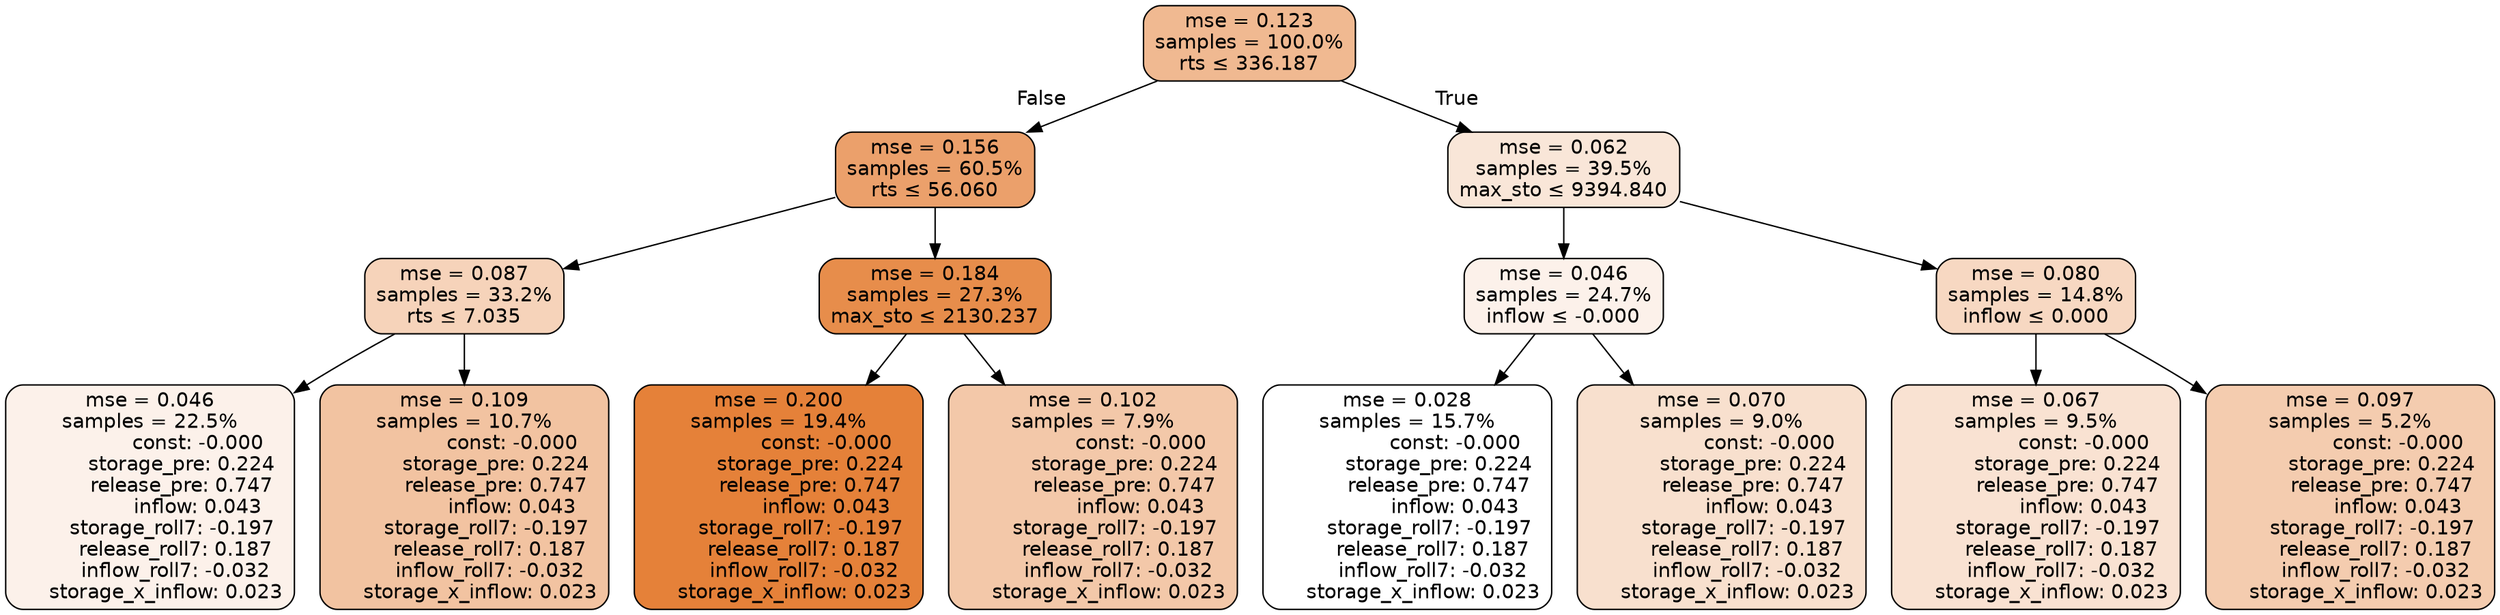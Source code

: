 digraph tree {
node [shape=rectangle, style="filled, rounded", color="black", fontname=helvetica] ;
edge [fontname=helvetica] ;
	"0" [label="mse = 0.123
samples = 100.0%
rts &le; 336.187", fillcolor="#f0b991"]
	"1" [label="mse = 0.156
samples = 60.5%
rts &le; 56.060", fillcolor="#eba06b"]
	"2" [label="mse = 0.087
samples = 33.2%
rts &le; 7.035", fillcolor="#f6d3ba"]
	"3" [label="mse = 0.046
samples = 22.5%
               const: -0.000
          storage_pre: 0.224
          release_pre: 0.747
               inflow: 0.043
       storage_roll7: -0.197
        release_roll7: 0.187
        inflow_roll7: -0.032
     storage_x_inflow: 0.023", fillcolor="#fcf1ea"]
	"4" [label="mse = 0.109
samples = 10.7%
               const: -0.000
          storage_pre: 0.224
          release_pre: 0.747
               inflow: 0.043
       storage_roll7: -0.197
        release_roll7: 0.187
        inflow_roll7: -0.032
     storage_x_inflow: 0.023", fillcolor="#f2c3a1"]
	"5" [label="mse = 0.184
samples = 27.3%
max_sto &le; 2130.237", fillcolor="#e78d4b"]
	"6" [label="mse = 0.200
samples = 19.4%
               const: -0.000
          storage_pre: 0.224
          release_pre: 0.747
               inflow: 0.043
       storage_roll7: -0.197
        release_roll7: 0.187
        inflow_roll7: -0.032
     storage_x_inflow: 0.023", fillcolor="#e58139"]
	"7" [label="mse = 0.102
samples = 7.9%
               const: -0.000
          storage_pre: 0.224
          release_pre: 0.747
               inflow: 0.043
       storage_roll7: -0.197
        release_roll7: 0.187
        inflow_roll7: -0.032
     storage_x_inflow: 0.023", fillcolor="#f3c8a9"]
	"8" [label="mse = 0.062
samples = 39.5%
max_sto &le; 9394.840", fillcolor="#f9e6d8"]
	"9" [label="mse = 0.046
samples = 24.7%
inflow &le; -0.000", fillcolor="#fcf1ea"]
	"10" [label="mse = 0.028
samples = 15.7%
               const: -0.000
          storage_pre: 0.224
          release_pre: 0.747
               inflow: 0.043
       storage_roll7: -0.197
        release_roll7: 0.187
        inflow_roll7: -0.032
     storage_x_inflow: 0.023", fillcolor="#ffffff"]
	"11" [label="mse = 0.070
samples = 9.0%
               const: -0.000
          storage_pre: 0.224
          release_pre: 0.747
               inflow: 0.043
       storage_roll7: -0.197
        release_roll7: 0.187
        inflow_roll7: -0.032
     storage_x_inflow: 0.023", fillcolor="#f8e0ce"]
	"12" [label="mse = 0.080
samples = 14.8%
inflow &le; 0.000", fillcolor="#f7d8c2"]
	"13" [label="mse = 0.067
samples = 9.5%
               const: -0.000
          storage_pre: 0.224
          release_pre: 0.747
               inflow: 0.043
       storage_roll7: -0.197
        release_roll7: 0.187
        inflow_roll7: -0.032
     storage_x_inflow: 0.023", fillcolor="#f9e2d2"]
	"14" [label="mse = 0.097
samples = 5.2%
               const: -0.000
          storage_pre: 0.224
          release_pre: 0.747
               inflow: 0.043
       storage_roll7: -0.197
        release_roll7: 0.187
        inflow_roll7: -0.032
     storage_x_inflow: 0.023", fillcolor="#f4ccaf"]

	"0" -> "1" [labeldistance=2.5, labelangle=45, headlabel="False"]
	"1" -> "2"
	"2" -> "3"
	"2" -> "4"
	"1" -> "5"
	"5" -> "6"
	"5" -> "7"
	"0" -> "8" [labeldistance=2.5, labelangle=-45, headlabel="True"]
	"8" -> "9"
	"9" -> "10"
	"9" -> "11"
	"8" -> "12"
	"12" -> "13"
	"12" -> "14"
}